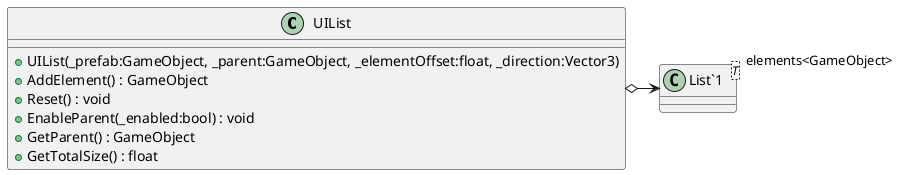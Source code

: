 @startuml
class UIList {
    + UIList(_prefab:GameObject, _parent:GameObject, _elementOffset:float, _direction:Vector3)
    + AddElement() : GameObject
    + Reset() : void
    + EnableParent(_enabled:bool) : void
    + GetParent() : GameObject
    + GetTotalSize() : float
}
class "List`1"<T> {
}
UIList o-> "elements<GameObject>" "List`1"
@enduml

